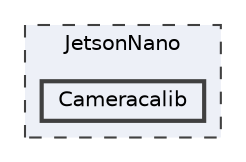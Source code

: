digraph "JetsonNano/Cameracalib"
{
 // LATEX_PDF_SIZE
  bgcolor="transparent";
  edge [fontname=Helvetica,fontsize=10,labelfontname=Helvetica,labelfontsize=10];
  node [fontname=Helvetica,fontsize=10,shape=box,height=0.2,width=0.4];
  compound=true
  subgraph clusterdir_800ed8681ca7984582472db92ac6fe99 {
    graph [ bgcolor="#edf0f7", pencolor="grey25", label="JetsonNano", fontname=Helvetica,fontsize=10 style="filled,dashed", URL="dir_800ed8681ca7984582472db92ac6fe99.html",tooltip=""]
  dir_0a7774d2c27d1e4273530d47f2efc7f2 [label="Cameracalib", fillcolor="#edf0f7", color="grey25", style="filled,bold", URL="dir_0a7774d2c27d1e4273530d47f2efc7f2.html",tooltip=""];
  }
}
